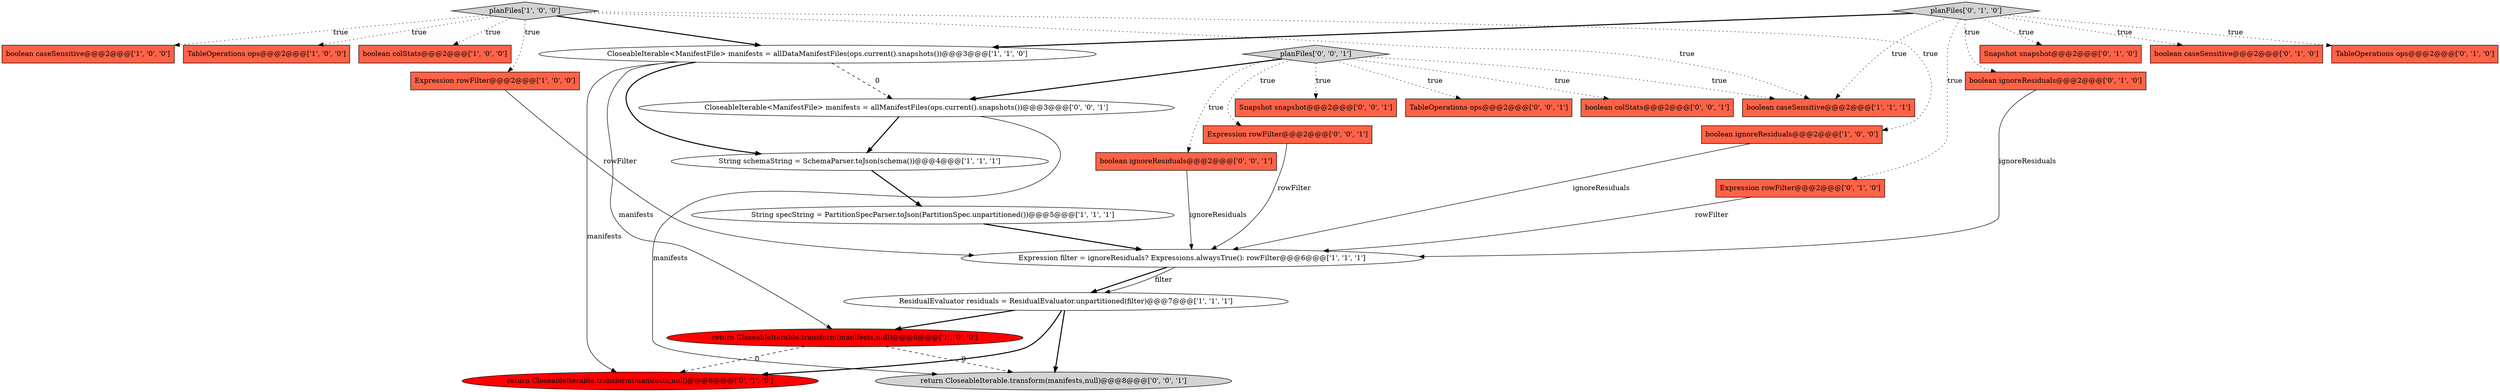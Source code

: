 digraph {
2 [style = filled, label = "ResidualEvaluator residuals = ResidualEvaluator.unpartitioned(filter)@@@7@@@['1', '1', '1']", fillcolor = white, shape = ellipse image = "AAA0AAABBB1BBB"];
14 [style = filled, label = "Snapshot snapshot@@@2@@@['0', '1', '0']", fillcolor = tomato, shape = box image = "AAA0AAABBB2BBB"];
20 [style = filled, label = "TableOperations ops@@@2@@@['0', '0', '1']", fillcolor = tomato, shape = box image = "AAA0AAABBB3BBB"];
11 [style = filled, label = "Expression filter = ignoreResiduals? Expressions.alwaysTrue(): rowFilter@@@6@@@['1', '1', '1']", fillcolor = white, shape = ellipse image = "AAA0AAABBB1BBB"];
9 [style = filled, label = "CloseableIterable<ManifestFile> manifests = allDataManifestFiles(ops.current().snapshots())@@@3@@@['1', '1', '0']", fillcolor = white, shape = ellipse image = "AAA0AAABBB1BBB"];
6 [style = filled, label = "boolean caseSensitive@@@2@@@['1', '0', '0']", fillcolor = tomato, shape = box image = "AAA0AAABBB1BBB"];
16 [style = filled, label = "boolean caseSensitive@@@2@@@['0', '1', '0']", fillcolor = tomato, shape = box image = "AAA0AAABBB2BBB"];
12 [style = filled, label = "boolean caseSensitive@@@2@@@['1', '1', '1']", fillcolor = tomato, shape = box image = "AAA0AAABBB1BBB"];
15 [style = filled, label = "planFiles['0', '1', '0']", fillcolor = lightgray, shape = diamond image = "AAA0AAABBB2BBB"];
3 [style = filled, label = "return CloseableIterable.transform(manifests,null)@@@8@@@['1', '0', '0']", fillcolor = red, shape = ellipse image = "AAA1AAABBB1BBB"];
21 [style = filled, label = "Expression rowFilter@@@2@@@['0', '0', '1']", fillcolor = tomato, shape = box image = "AAA0AAABBB3BBB"];
0 [style = filled, label = "Expression rowFilter@@@2@@@['1', '0', '0']", fillcolor = tomato, shape = box image = "AAA0AAABBB1BBB"];
5 [style = filled, label = "boolean ignoreResiduals@@@2@@@['1', '0', '0']", fillcolor = tomato, shape = box image = "AAA0AAABBB1BBB"];
8 [style = filled, label = "TableOperations ops@@@2@@@['1', '0', '0']", fillcolor = tomato, shape = box image = "AAA0AAABBB1BBB"];
22 [style = filled, label = "boolean colStats@@@2@@@['0', '0', '1']", fillcolor = tomato, shape = box image = "AAA0AAABBB3BBB"];
24 [style = filled, label = "boolean ignoreResiduals@@@2@@@['0', '0', '1']", fillcolor = tomato, shape = box image = "AAA0AAABBB3BBB"];
18 [style = filled, label = "Expression rowFilter@@@2@@@['0', '1', '0']", fillcolor = tomato, shape = box image = "AAA0AAABBB2BBB"];
10 [style = filled, label = "String specString = PartitionSpecParser.toJson(PartitionSpec.unpartitioned())@@@5@@@['1', '1', '1']", fillcolor = white, shape = ellipse image = "AAA0AAABBB1BBB"];
17 [style = filled, label = "boolean ignoreResiduals@@@2@@@['0', '1', '0']", fillcolor = tomato, shape = box image = "AAA0AAABBB2BBB"];
13 [style = filled, label = "TableOperations ops@@@2@@@['0', '1', '0']", fillcolor = tomato, shape = box image = "AAA0AAABBB2BBB"];
26 [style = filled, label = "return CloseableIterable.transform(manifests,null)@@@8@@@['0', '0', '1']", fillcolor = lightgray, shape = ellipse image = "AAA0AAABBB3BBB"];
25 [style = filled, label = "Snapshot snapshot@@@2@@@['0', '0', '1']", fillcolor = tomato, shape = box image = "AAA0AAABBB3BBB"];
27 [style = filled, label = "CloseableIterable<ManifestFile> manifests = allManifestFiles(ops.current().snapshots())@@@3@@@['0', '0', '1']", fillcolor = white, shape = ellipse image = "AAA0AAABBB3BBB"];
23 [style = filled, label = "planFiles['0', '0', '1']", fillcolor = lightgray, shape = diamond image = "AAA0AAABBB3BBB"];
1 [style = filled, label = "String schemaString = SchemaParser.toJson(schema())@@@4@@@['1', '1', '1']", fillcolor = white, shape = ellipse image = "AAA0AAABBB1BBB"];
4 [style = filled, label = "boolean colStats@@@2@@@['1', '0', '0']", fillcolor = tomato, shape = box image = "AAA0AAABBB1BBB"];
19 [style = filled, label = "return CloseableIterable.transform(manifests,null)@@@8@@@['0', '1', '0']", fillcolor = red, shape = ellipse image = "AAA1AAABBB2BBB"];
7 [style = filled, label = "planFiles['1', '0', '0']", fillcolor = lightgray, shape = diamond image = "AAA0AAABBB1BBB"];
24->11 [style = solid, label="ignoreResiduals"];
7->6 [style = dotted, label="true"];
27->1 [style = bold, label=""];
2->19 [style = bold, label=""];
2->26 [style = bold, label=""];
3->26 [style = dashed, label="0"];
23->27 [style = bold, label=""];
23->22 [style = dotted, label="true"];
21->11 [style = solid, label="rowFilter"];
2->3 [style = bold, label=""];
15->18 [style = dotted, label="true"];
17->11 [style = solid, label="ignoreResiduals"];
23->21 [style = dotted, label="true"];
9->27 [style = dashed, label="0"];
9->3 [style = solid, label="manifests"];
15->14 [style = dotted, label="true"];
7->0 [style = dotted, label="true"];
9->19 [style = solid, label="manifests"];
15->16 [style = dotted, label="true"];
0->11 [style = solid, label="rowFilter"];
11->2 [style = bold, label=""];
7->12 [style = dotted, label="true"];
15->13 [style = dotted, label="true"];
7->5 [style = dotted, label="true"];
3->19 [style = dashed, label="0"];
15->17 [style = dotted, label="true"];
11->2 [style = solid, label="filter"];
7->9 [style = bold, label=""];
5->11 [style = solid, label="ignoreResiduals"];
23->20 [style = dotted, label="true"];
15->9 [style = bold, label=""];
7->4 [style = dotted, label="true"];
15->12 [style = dotted, label="true"];
9->1 [style = bold, label=""];
23->12 [style = dotted, label="true"];
18->11 [style = solid, label="rowFilter"];
1->10 [style = bold, label=""];
7->8 [style = dotted, label="true"];
27->26 [style = solid, label="manifests"];
23->25 [style = dotted, label="true"];
23->24 [style = dotted, label="true"];
10->11 [style = bold, label=""];
}
